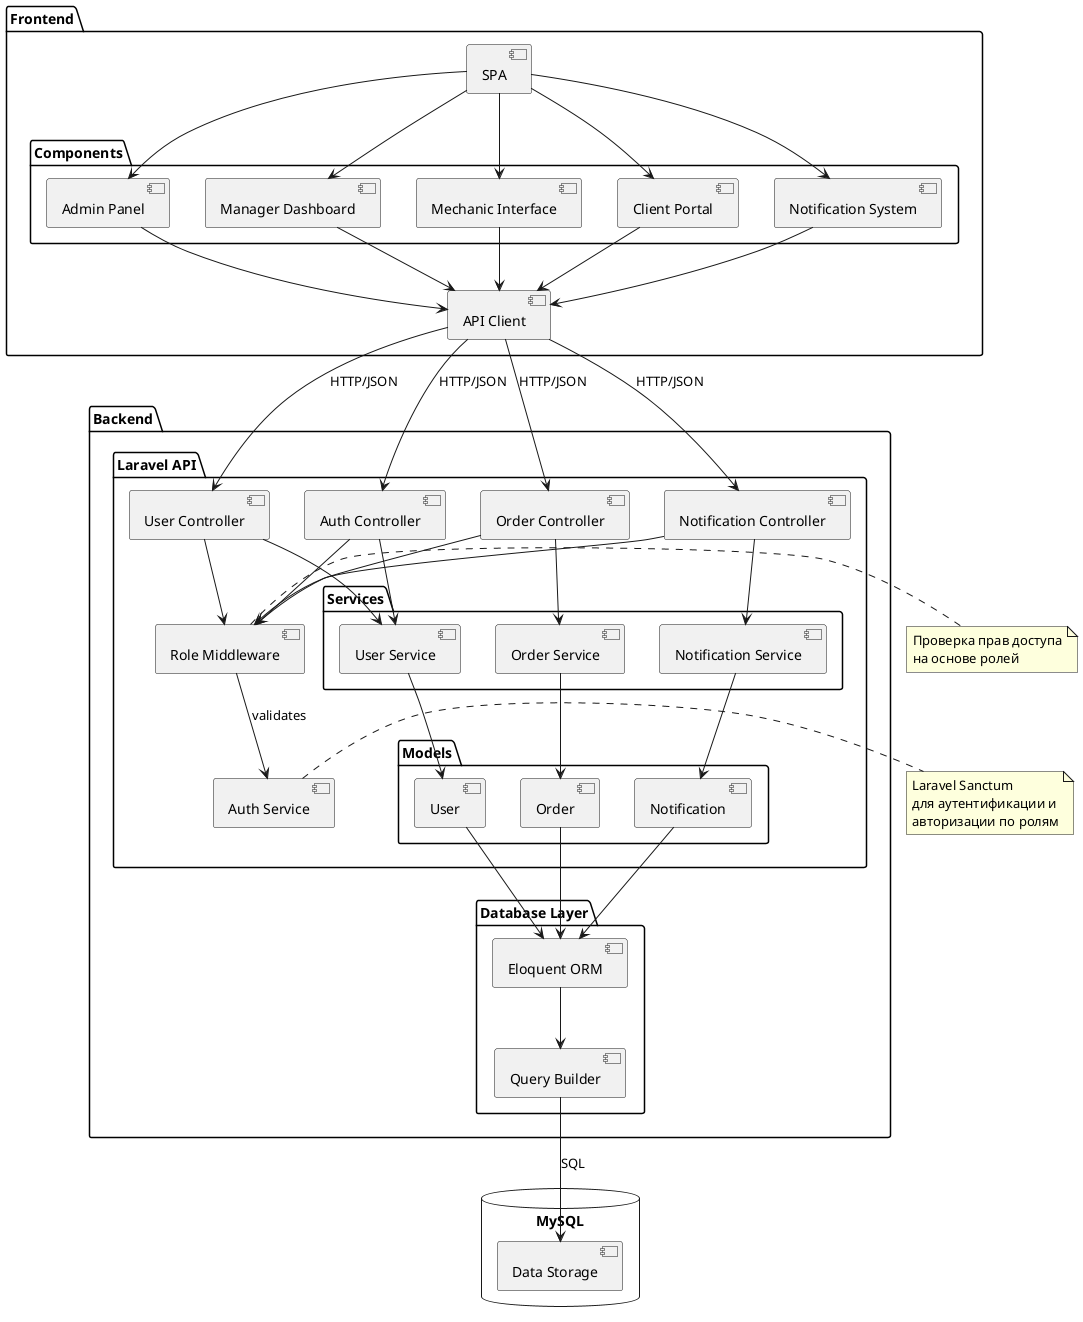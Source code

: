 @startuml Component_HandyFix
package "Frontend" {
	[SPA] as spa
	package "Components" {
		[Admin Panel] as admin_comp
		[Manager Dashboard] as manager_comp
		[Mechanic Interface] as mechanic_comp
		[Client Portal] as client_comp
		[Notification System] as notif_comp
	}
	[API Client] as client
}

package "Backend" {
	package "Laravel API" {
		[Auth Controller] as auth_ctrl
		[Order Controller] as order_ctrl
		[User Controller] as user_ctrl
		[Notification Controller] as notif_ctrl
		
		package "Services" {
			[User Service] as user_service
			[Order Service] as order_service
			[Notification Service] as notif_service
		}
		
		package "Models" {
			[User] as user_model
			[Order] as order_model
			[Notification] as notif_model
		}
		
		[Role Middleware] as role_middleware
		[Auth Service] as auth
	}
	
	package "Database Layer" {
		[Query Builder] as qb
		[Eloquent ORM] as orm
	}
}

database "MySQL" {
	[Data Storage] as db
}

' Frontend connections
spa --> admin_comp
spa --> manager_comp
spa --> mechanic_comp
spa --> client_comp
spa --> notif_comp
admin_comp --> client
manager_comp --> client
mechanic_comp --> client
client_comp --> client
notif_comp --> client

' API connections
client --> auth_ctrl : HTTP/JSON
client --> order_ctrl : HTTP/JSON
client --> user_ctrl : HTTP/JSON
client --> notif_ctrl : HTTP/JSON

' Controller connections
auth_ctrl --> role_middleware
order_ctrl --> role_middleware
user_ctrl --> role_middleware
notif_ctrl --> role_middleware

role_middleware --> auth : validates

' Service connections
auth_ctrl --> user_service
order_ctrl --> order_service
user_ctrl --> user_service
notif_ctrl --> notif_service

' Model connections
user_service --> user_model
order_service --> order_model
notif_service --> notif_model

' Database connections
user_model --> orm
order_model --> orm
notif_model --> orm
orm --> qb
qb --> db : SQL

note right of auth
  Laravel Sanctum
  для аутентификации и
  авторизации по ролям
end note

note right of role_middleware
  Проверка прав доступа
  на основе ролей
end note

@enduml